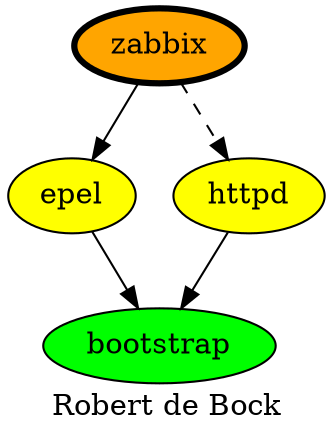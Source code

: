 digraph PhiloDilemma {
  label = "Robert de Bock" ;
  overlap=false
  {
    bootstrap [fillcolor=green style=filled]
    epel [fillcolor=yellow style=filled]
    httpd [fillcolor=yellow style=filled]
    zabbix [fillcolor=orange style=filled penwidth=3]
  }
  {epel httpd} -> bootstrap
  zabbix -> epel
  zabbix -> httpd [style=dashed]
}
